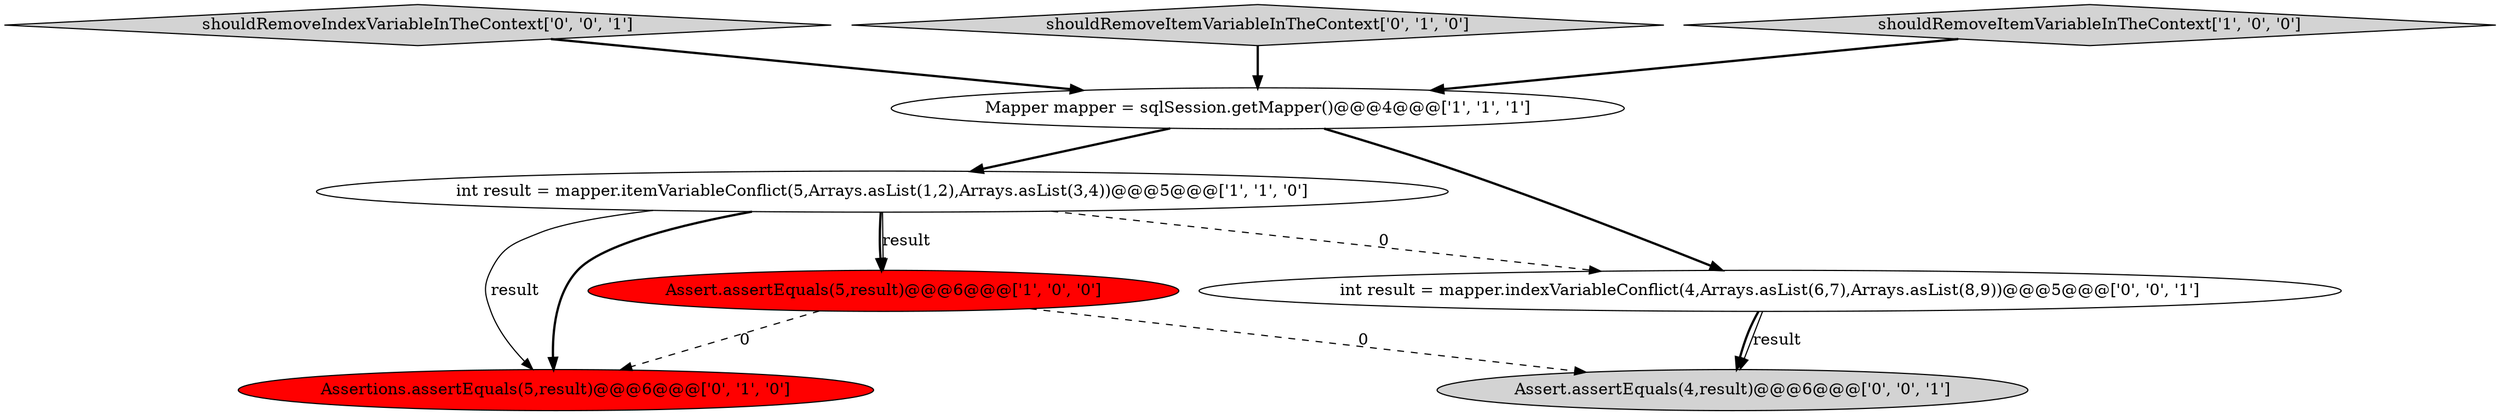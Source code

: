digraph {
0 [style = filled, label = "int result = mapper.itemVariableConflict(5,Arrays.asList(1,2),Arrays.asList(3,4))@@@5@@@['1', '1', '0']", fillcolor = white, shape = ellipse image = "AAA0AAABBB1BBB"];
7 [style = filled, label = "Assert.assertEquals(4,result)@@@6@@@['0', '0', '1']", fillcolor = lightgray, shape = ellipse image = "AAA0AAABBB3BBB"];
5 [style = filled, label = "Assertions.assertEquals(5,result)@@@6@@@['0', '1', '0']", fillcolor = red, shape = ellipse image = "AAA1AAABBB2BBB"];
8 [style = filled, label = "shouldRemoveIndexVariableInTheContext['0', '0', '1']", fillcolor = lightgray, shape = diamond image = "AAA0AAABBB3BBB"];
4 [style = filled, label = "shouldRemoveItemVariableInTheContext['0', '1', '0']", fillcolor = lightgray, shape = diamond image = "AAA0AAABBB2BBB"];
1 [style = filled, label = "Assert.assertEquals(5,result)@@@6@@@['1', '0', '0']", fillcolor = red, shape = ellipse image = "AAA1AAABBB1BBB"];
2 [style = filled, label = "Mapper mapper = sqlSession.getMapper()@@@4@@@['1', '1', '1']", fillcolor = white, shape = ellipse image = "AAA0AAABBB1BBB"];
6 [style = filled, label = "int result = mapper.indexVariableConflict(4,Arrays.asList(6,7),Arrays.asList(8,9))@@@5@@@['0', '0', '1']", fillcolor = white, shape = ellipse image = "AAA0AAABBB3BBB"];
3 [style = filled, label = "shouldRemoveItemVariableInTheContext['1', '0', '0']", fillcolor = lightgray, shape = diamond image = "AAA0AAABBB1BBB"];
2->0 [style = bold, label=""];
0->6 [style = dashed, label="0"];
4->2 [style = bold, label=""];
1->5 [style = dashed, label="0"];
1->7 [style = dashed, label="0"];
3->2 [style = bold, label=""];
6->7 [style = bold, label=""];
8->2 [style = bold, label=""];
0->1 [style = bold, label=""];
2->6 [style = bold, label=""];
6->7 [style = solid, label="result"];
0->5 [style = solid, label="result"];
0->5 [style = bold, label=""];
0->1 [style = solid, label="result"];
}
